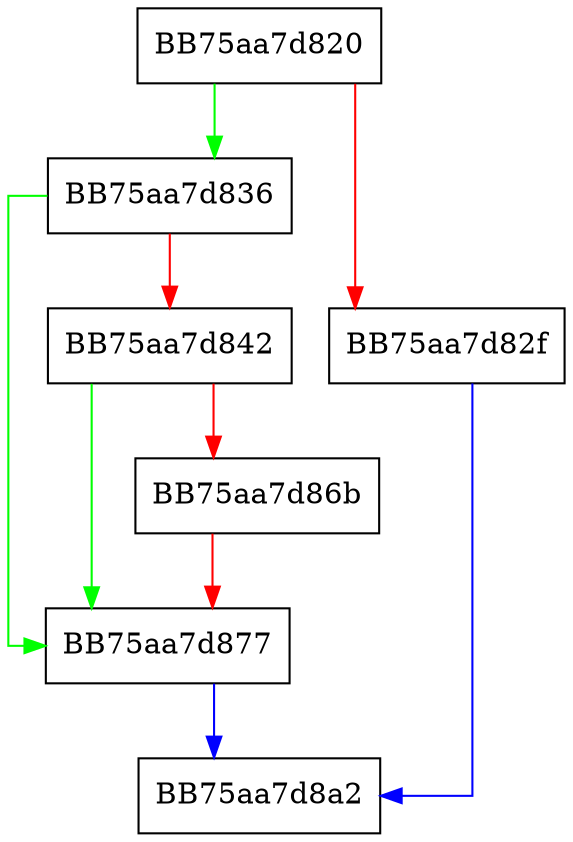 digraph dyn_tdn_push {
  node [shape="box"];
  graph [splines=ortho];
  BB75aa7d820 -> BB75aa7d836 [color="green"];
  BB75aa7d820 -> BB75aa7d82f [color="red"];
  BB75aa7d82f -> BB75aa7d8a2 [color="blue"];
  BB75aa7d836 -> BB75aa7d877 [color="green"];
  BB75aa7d836 -> BB75aa7d842 [color="red"];
  BB75aa7d842 -> BB75aa7d877 [color="green"];
  BB75aa7d842 -> BB75aa7d86b [color="red"];
  BB75aa7d86b -> BB75aa7d877 [color="red"];
  BB75aa7d877 -> BB75aa7d8a2 [color="blue"];
}